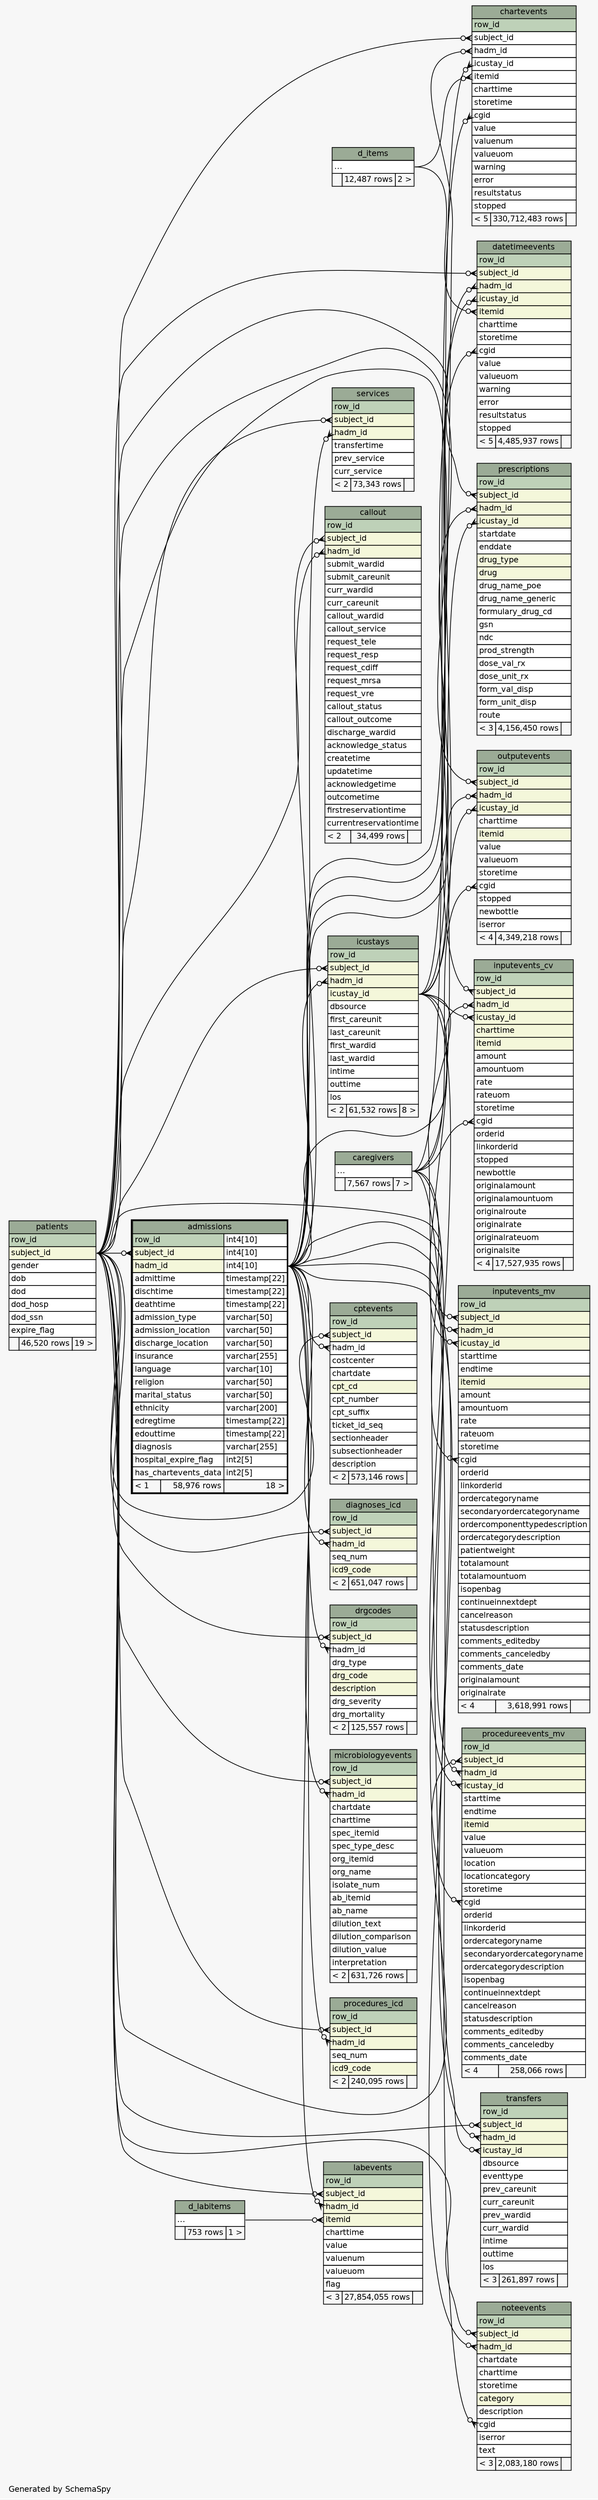 // dot 2.38.0 on Linux 4.4.0-93-generic
// SchemaSpy rev 590
digraph "twoDegreesRelationshipsDiagram" {
  graph [
    rankdir="RL"
    bgcolor="#f7f7f7"
    label="\nGenerated by SchemaSpy"
    labeljust="l"
    nodesep="0.18"
    ranksep="0.46"
    fontname="Helvetica"
    fontsize="11"
  ];
  node [
    fontname="Helvetica"
    fontsize="11"
    shape="plaintext"
  ];
  edge [
    arrowsize="0.8"
  ];
  "admissions":"subject_id":w -> "patients":"subject_id":e [arrowhead=none dir=back arrowtail=crowodot];
  "callout":"hadm_id":w -> "admissions":"hadm_id.type":e [arrowhead=none dir=back arrowtail=crowodot];
  "callout":"subject_id":w -> "patients":"subject_id":e [arrowhead=none dir=back arrowtail=crowodot];
  "chartevents":"cgid":w -> "caregivers":"elipses":e [arrowhead=none dir=back arrowtail=crowodot];
  "chartevents":"hadm_id":w -> "admissions":"hadm_id.type":e [arrowhead=none dir=back arrowtail=crowodot];
  "chartevents":"icustay_id":w -> "icustays":"icustay_id":e [arrowhead=none dir=back arrowtail=crowodot];
  "chartevents":"itemid":w -> "d_items":"elipses":e [arrowhead=none dir=back arrowtail=crowodot];
  "chartevents":"subject_id":w -> "patients":"subject_id":e [arrowhead=none dir=back arrowtail=crowodot];
  "cptevents":"hadm_id":w -> "admissions":"hadm_id.type":e [arrowhead=none dir=back arrowtail=crowodot];
  "cptevents":"subject_id":w -> "patients":"subject_id":e [arrowhead=none dir=back arrowtail=crowodot];
  "datetimeevents":"cgid":w -> "caregivers":"elipses":e [arrowhead=none dir=back arrowtail=crowodot];
  "datetimeevents":"hadm_id":w -> "admissions":"hadm_id.type":e [arrowhead=none dir=back arrowtail=crowodot];
  "datetimeevents":"icustay_id":w -> "icustays":"icustay_id":e [arrowhead=none dir=back arrowtail=crowodot];
  "datetimeevents":"itemid":w -> "d_items":"elipses":e [arrowhead=none dir=back arrowtail=crowodot];
  "datetimeevents":"subject_id":w -> "patients":"subject_id":e [arrowhead=none dir=back arrowtail=crowodot];
  "diagnoses_icd":"hadm_id":w -> "admissions":"hadm_id.type":e [arrowhead=none dir=back arrowtail=crowodot];
  "diagnoses_icd":"subject_id":w -> "patients":"subject_id":e [arrowhead=none dir=back arrowtail=crowodot];
  "drgcodes":"hadm_id":w -> "admissions":"hadm_id.type":e [arrowhead=none dir=back arrowtail=crowodot];
  "drgcodes":"subject_id":w -> "patients":"subject_id":e [arrowhead=none dir=back arrowtail=crowodot];
  "icustays":"hadm_id":w -> "admissions":"hadm_id.type":e [arrowhead=none dir=back arrowtail=crowodot];
  "icustays":"subject_id":w -> "patients":"subject_id":e [arrowhead=none dir=back arrowtail=crowodot];
  "inputevents_cv":"cgid":w -> "caregivers":"elipses":e [arrowhead=none dir=back arrowtail=crowodot];
  "inputevents_cv":"hadm_id":w -> "admissions":"hadm_id.type":e [arrowhead=none dir=back arrowtail=crowodot];
  "inputevents_cv":"icustay_id":w -> "icustays":"icustay_id":e [arrowhead=none dir=back arrowtail=crowodot];
  "inputevents_cv":"subject_id":w -> "patients":"subject_id":e [arrowhead=none dir=back arrowtail=crowodot];
  "inputevents_mv":"cgid":w -> "caregivers":"elipses":e [arrowhead=none dir=back arrowtail=crowodot];
  "inputevents_mv":"hadm_id":w -> "admissions":"hadm_id.type":e [arrowhead=none dir=back arrowtail=crowodot];
  "inputevents_mv":"icustay_id":w -> "icustays":"icustay_id":e [arrowhead=none dir=back arrowtail=crowodot];
  "inputevents_mv":"subject_id":w -> "patients":"subject_id":e [arrowhead=none dir=back arrowtail=crowodot];
  "labevents":"hadm_id":w -> "admissions":"hadm_id.type":e [arrowhead=none dir=back arrowtail=crowodot];
  "labevents":"itemid":w -> "d_labitems":"elipses":e [arrowhead=none dir=back arrowtail=crowodot];
  "labevents":"subject_id":w -> "patients":"subject_id":e [arrowhead=none dir=back arrowtail=crowodot];
  "microbiologyevents":"hadm_id":w -> "admissions":"hadm_id.type":e [arrowhead=none dir=back arrowtail=crowodot];
  "microbiologyevents":"subject_id":w -> "patients":"subject_id":e [arrowhead=none dir=back arrowtail=crowodot];
  "noteevents":"cgid":w -> "caregivers":"elipses":e [arrowhead=none dir=back arrowtail=crowodot];
  "noteevents":"hadm_id":w -> "admissions":"hadm_id.type":e [arrowhead=none dir=back arrowtail=crowodot];
  "noteevents":"subject_id":w -> "patients":"subject_id":e [arrowhead=none dir=back arrowtail=crowodot];
  "outputevents":"cgid":w -> "caregivers":"elipses":e [arrowhead=none dir=back arrowtail=crowodot];
  "outputevents":"hadm_id":w -> "admissions":"hadm_id.type":e [arrowhead=none dir=back arrowtail=crowodot];
  "outputevents":"icustay_id":w -> "icustays":"icustay_id":e [arrowhead=none dir=back arrowtail=crowodot];
  "outputevents":"subject_id":w -> "patients":"subject_id":e [arrowhead=none dir=back arrowtail=crowodot];
  "prescriptions":"hadm_id":w -> "admissions":"hadm_id.type":e [arrowhead=none dir=back arrowtail=crowodot];
  "prescriptions":"icustay_id":w -> "icustays":"icustay_id":e [arrowhead=none dir=back arrowtail=crowodot];
  "prescriptions":"subject_id":w -> "patients":"subject_id":e [arrowhead=none dir=back arrowtail=crowodot];
  "procedureevents_mv":"cgid":w -> "caregivers":"elipses":e [arrowhead=none dir=back arrowtail=crowodot];
  "procedureevents_mv":"hadm_id":w -> "admissions":"hadm_id.type":e [arrowhead=none dir=back arrowtail=crowodot];
  "procedureevents_mv":"icustay_id":w -> "icustays":"icustay_id":e [arrowhead=none dir=back arrowtail=crowodot];
  "procedureevents_mv":"subject_id":w -> "patients":"subject_id":e [arrowhead=none dir=back arrowtail=crowodot];
  "procedures_icd":"hadm_id":w -> "admissions":"hadm_id.type":e [arrowhead=none dir=back arrowtail=crowodot];
  "procedures_icd":"subject_id":w -> "patients":"subject_id":e [arrowhead=none dir=back arrowtail=crowodot];
  "services":"hadm_id":w -> "admissions":"hadm_id.type":e [arrowhead=none dir=back arrowtail=crowodot];
  "services":"subject_id":w -> "patients":"subject_id":e [arrowhead=none dir=back arrowtail=crowodot];
  "transfers":"hadm_id":w -> "admissions":"hadm_id.type":e [arrowhead=none dir=back arrowtail=crowodot];
  "transfers":"icustay_id":w -> "icustays":"icustay_id":e [arrowhead=none dir=back arrowtail=crowodot];
  "transfers":"subject_id":w -> "patients":"subject_id":e [arrowhead=none dir=back arrowtail=crowodot];
  "admissions" [
    label=<
    <TABLE BORDER="2" CELLBORDER="1" CELLSPACING="0" BGCOLOR="#ffffff">
      <TR><TD COLSPAN="3" BGCOLOR="#9bab96" ALIGN="CENTER">admissions</TD></TR>
      <TR><TD PORT="row_id" COLSPAN="2" BGCOLOR="#bed1b8" ALIGN="LEFT">row_id</TD><TD PORT="row_id.type" ALIGN="LEFT">int4[10]</TD></TR>
      <TR><TD PORT="subject_id" COLSPAN="2" BGCOLOR="#f4f7da" ALIGN="LEFT">subject_id</TD><TD PORT="subject_id.type" ALIGN="LEFT">int4[10]</TD></TR>
      <TR><TD PORT="hadm_id" COLSPAN="2" BGCOLOR="#f4f7da" ALIGN="LEFT">hadm_id</TD><TD PORT="hadm_id.type" ALIGN="LEFT">int4[10]</TD></TR>
      <TR><TD PORT="admittime" COLSPAN="2" ALIGN="LEFT">admittime</TD><TD PORT="admittime.type" ALIGN="LEFT">timestamp[22]</TD></TR>
      <TR><TD PORT="dischtime" COLSPAN="2" ALIGN="LEFT">dischtime</TD><TD PORT="dischtime.type" ALIGN="LEFT">timestamp[22]</TD></TR>
      <TR><TD PORT="deathtime" COLSPAN="2" ALIGN="LEFT">deathtime</TD><TD PORT="deathtime.type" ALIGN="LEFT">timestamp[22]</TD></TR>
      <TR><TD PORT="admission_type" COLSPAN="2" ALIGN="LEFT">admission_type</TD><TD PORT="admission_type.type" ALIGN="LEFT">varchar[50]</TD></TR>
      <TR><TD PORT="admission_location" COLSPAN="2" ALIGN="LEFT">admission_location</TD><TD PORT="admission_location.type" ALIGN="LEFT">varchar[50]</TD></TR>
      <TR><TD PORT="discharge_location" COLSPAN="2" ALIGN="LEFT">discharge_location</TD><TD PORT="discharge_location.type" ALIGN="LEFT">varchar[50]</TD></TR>
      <TR><TD PORT="insurance" COLSPAN="2" ALIGN="LEFT">insurance</TD><TD PORT="insurance.type" ALIGN="LEFT">varchar[255]</TD></TR>
      <TR><TD PORT="language" COLSPAN="2" ALIGN="LEFT">language</TD><TD PORT="language.type" ALIGN="LEFT">varchar[10]</TD></TR>
      <TR><TD PORT="religion" COLSPAN="2" ALIGN="LEFT">religion</TD><TD PORT="religion.type" ALIGN="LEFT">varchar[50]</TD></TR>
      <TR><TD PORT="marital_status" COLSPAN="2" ALIGN="LEFT">marital_status</TD><TD PORT="marital_status.type" ALIGN="LEFT">varchar[50]</TD></TR>
      <TR><TD PORT="ethnicity" COLSPAN="2" ALIGN="LEFT">ethnicity</TD><TD PORT="ethnicity.type" ALIGN="LEFT">varchar[200]</TD></TR>
      <TR><TD PORT="edregtime" COLSPAN="2" ALIGN="LEFT">edregtime</TD><TD PORT="edregtime.type" ALIGN="LEFT">timestamp[22]</TD></TR>
      <TR><TD PORT="edouttime" COLSPAN="2" ALIGN="LEFT">edouttime</TD><TD PORT="edouttime.type" ALIGN="LEFT">timestamp[22]</TD></TR>
      <TR><TD PORT="diagnosis" COLSPAN="2" ALIGN="LEFT">diagnosis</TD><TD PORT="diagnosis.type" ALIGN="LEFT">varchar[255]</TD></TR>
      <TR><TD PORT="hospital_expire_flag" COLSPAN="2" ALIGN="LEFT">hospital_expire_flag</TD><TD PORT="hospital_expire_flag.type" ALIGN="LEFT">int2[5]</TD></TR>
      <TR><TD PORT="has_chartevents_data" COLSPAN="2" ALIGN="LEFT">has_chartevents_data</TD><TD PORT="has_chartevents_data.type" ALIGN="LEFT">int2[5]</TD></TR>
      <TR><TD ALIGN="LEFT" BGCOLOR="#f7f7f7">&lt; 1</TD><TD ALIGN="RIGHT" BGCOLOR="#f7f7f7">58,976 rows</TD><TD ALIGN="RIGHT" BGCOLOR="#f7f7f7">18 &gt;</TD></TR>
    </TABLE>>
    URL="admissions.html"
    tooltip="admissions"
  ];
  "callout" [
    label=<
    <TABLE BORDER="0" CELLBORDER="1" CELLSPACING="0" BGCOLOR="#ffffff">
      <TR><TD COLSPAN="3" BGCOLOR="#9bab96" ALIGN="CENTER">callout</TD></TR>
      <TR><TD PORT="row_id" COLSPAN="3" BGCOLOR="#bed1b8" ALIGN="LEFT">row_id</TD></TR>
      <TR><TD PORT="subject_id" COLSPAN="3" BGCOLOR="#f4f7da" ALIGN="LEFT">subject_id</TD></TR>
      <TR><TD PORT="hadm_id" COLSPAN="3" BGCOLOR="#f4f7da" ALIGN="LEFT">hadm_id</TD></TR>
      <TR><TD PORT="submit_wardid" COLSPAN="3" ALIGN="LEFT">submit_wardid</TD></TR>
      <TR><TD PORT="submit_careunit" COLSPAN="3" ALIGN="LEFT">submit_careunit</TD></TR>
      <TR><TD PORT="curr_wardid" COLSPAN="3" ALIGN="LEFT">curr_wardid</TD></TR>
      <TR><TD PORT="curr_careunit" COLSPAN="3" ALIGN="LEFT">curr_careunit</TD></TR>
      <TR><TD PORT="callout_wardid" COLSPAN="3" ALIGN="LEFT">callout_wardid</TD></TR>
      <TR><TD PORT="callout_service" COLSPAN="3" ALIGN="LEFT">callout_service</TD></TR>
      <TR><TD PORT="request_tele" COLSPAN="3" ALIGN="LEFT">request_tele</TD></TR>
      <TR><TD PORT="request_resp" COLSPAN="3" ALIGN="LEFT">request_resp</TD></TR>
      <TR><TD PORT="request_cdiff" COLSPAN="3" ALIGN="LEFT">request_cdiff</TD></TR>
      <TR><TD PORT="request_mrsa" COLSPAN="3" ALIGN="LEFT">request_mrsa</TD></TR>
      <TR><TD PORT="request_vre" COLSPAN="3" ALIGN="LEFT">request_vre</TD></TR>
      <TR><TD PORT="callout_status" COLSPAN="3" ALIGN="LEFT">callout_status</TD></TR>
      <TR><TD PORT="callout_outcome" COLSPAN="3" ALIGN="LEFT">callout_outcome</TD></TR>
      <TR><TD PORT="discharge_wardid" COLSPAN="3" ALIGN="LEFT">discharge_wardid</TD></TR>
      <TR><TD PORT="acknowledge_status" COLSPAN="3" ALIGN="LEFT">acknowledge_status</TD></TR>
      <TR><TD PORT="createtime" COLSPAN="3" ALIGN="LEFT">createtime</TD></TR>
      <TR><TD PORT="updatetime" COLSPAN="3" ALIGN="LEFT">updatetime</TD></TR>
      <TR><TD PORT="acknowledgetime" COLSPAN="3" ALIGN="LEFT">acknowledgetime</TD></TR>
      <TR><TD PORT="outcometime" COLSPAN="3" ALIGN="LEFT">outcometime</TD></TR>
      <TR><TD PORT="firstreservationtime" COLSPAN="3" ALIGN="LEFT">firstreservationtime</TD></TR>
      <TR><TD PORT="currentreservationtime" COLSPAN="3" ALIGN="LEFT">currentreservationtime</TD></TR>
      <TR><TD ALIGN="LEFT" BGCOLOR="#f7f7f7">&lt; 2</TD><TD ALIGN="RIGHT" BGCOLOR="#f7f7f7">34,499 rows</TD><TD ALIGN="RIGHT" BGCOLOR="#f7f7f7">  </TD></TR>
    </TABLE>>
    URL="callout.html"
    tooltip="callout"
  ];
  "caregivers" [
    label=<
    <TABLE BORDER="0" CELLBORDER="1" CELLSPACING="0" BGCOLOR="#ffffff">
      <TR><TD COLSPAN="3" BGCOLOR="#9bab96" ALIGN="CENTER">caregivers</TD></TR>
      <TR><TD PORT="elipses" COLSPAN="3" ALIGN="LEFT">...</TD></TR>
      <TR><TD ALIGN="LEFT" BGCOLOR="#f7f7f7">  </TD><TD ALIGN="RIGHT" BGCOLOR="#f7f7f7">7,567 rows</TD><TD ALIGN="RIGHT" BGCOLOR="#f7f7f7">7 &gt;</TD></TR>
    </TABLE>>
    URL="caregivers.html"
    tooltip="caregivers"
  ];
  "chartevents" [
    label=<
    <TABLE BORDER="0" CELLBORDER="1" CELLSPACING="0" BGCOLOR="#ffffff">
      <TR><TD COLSPAN="3" BGCOLOR="#9bab96" ALIGN="CENTER">chartevents</TD></TR>
      <TR><TD PORT="row_id" COLSPAN="3" BGCOLOR="#bed1b8" ALIGN="LEFT">row_id</TD></TR>
      <TR><TD PORT="subject_id" COLSPAN="3" ALIGN="LEFT">subject_id</TD></TR>
      <TR><TD PORT="hadm_id" COLSPAN="3" ALIGN="LEFT">hadm_id</TD></TR>
      <TR><TD PORT="icustay_id" COLSPAN="3" ALIGN="LEFT">icustay_id</TD></TR>
      <TR><TD PORT="itemid" COLSPAN="3" ALIGN="LEFT">itemid</TD></TR>
      <TR><TD PORT="charttime" COLSPAN="3" ALIGN="LEFT">charttime</TD></TR>
      <TR><TD PORT="storetime" COLSPAN="3" ALIGN="LEFT">storetime</TD></TR>
      <TR><TD PORT="cgid" COLSPAN="3" ALIGN="LEFT">cgid</TD></TR>
      <TR><TD PORT="value" COLSPAN="3" ALIGN="LEFT">value</TD></TR>
      <TR><TD PORT="valuenum" COLSPAN="3" ALIGN="LEFT">valuenum</TD></TR>
      <TR><TD PORT="valueuom" COLSPAN="3" ALIGN="LEFT">valueuom</TD></TR>
      <TR><TD PORT="warning" COLSPAN="3" ALIGN="LEFT">warning</TD></TR>
      <TR><TD PORT="error" COLSPAN="3" ALIGN="LEFT">error</TD></TR>
      <TR><TD PORT="resultstatus" COLSPAN="3" ALIGN="LEFT">resultstatus</TD></TR>
      <TR><TD PORT="stopped" COLSPAN="3" ALIGN="LEFT">stopped</TD></TR>
      <TR><TD ALIGN="LEFT" BGCOLOR="#f7f7f7">&lt; 5</TD><TD ALIGN="RIGHT" BGCOLOR="#f7f7f7">330,712,483 rows</TD><TD ALIGN="RIGHT" BGCOLOR="#f7f7f7">  </TD></TR>
    </TABLE>>
    URL="chartevents.html"
    tooltip="chartevents"
  ];
  "cptevents" [
    label=<
    <TABLE BORDER="0" CELLBORDER="1" CELLSPACING="0" BGCOLOR="#ffffff">
      <TR><TD COLSPAN="3" BGCOLOR="#9bab96" ALIGN="CENTER">cptevents</TD></TR>
      <TR><TD PORT="row_id" COLSPAN="3" BGCOLOR="#bed1b8" ALIGN="LEFT">row_id</TD></TR>
      <TR><TD PORT="subject_id" COLSPAN="3" BGCOLOR="#f4f7da" ALIGN="LEFT">subject_id</TD></TR>
      <TR><TD PORT="hadm_id" COLSPAN="3" ALIGN="LEFT">hadm_id</TD></TR>
      <TR><TD PORT="costcenter" COLSPAN="3" ALIGN="LEFT">costcenter</TD></TR>
      <TR><TD PORT="chartdate" COLSPAN="3" ALIGN="LEFT">chartdate</TD></TR>
      <TR><TD PORT="cpt_cd" COLSPAN="3" BGCOLOR="#f4f7da" ALIGN="LEFT">cpt_cd</TD></TR>
      <TR><TD PORT="cpt_number" COLSPAN="3" ALIGN="LEFT">cpt_number</TD></TR>
      <TR><TD PORT="cpt_suffix" COLSPAN="3" ALIGN="LEFT">cpt_suffix</TD></TR>
      <TR><TD PORT="ticket_id_seq" COLSPAN="3" ALIGN="LEFT">ticket_id_seq</TD></TR>
      <TR><TD PORT="sectionheader" COLSPAN="3" ALIGN="LEFT">sectionheader</TD></TR>
      <TR><TD PORT="subsectionheader" COLSPAN="3" ALIGN="LEFT">subsectionheader</TD></TR>
      <TR><TD PORT="description" COLSPAN="3" ALIGN="LEFT">description</TD></TR>
      <TR><TD ALIGN="LEFT" BGCOLOR="#f7f7f7">&lt; 2</TD><TD ALIGN="RIGHT" BGCOLOR="#f7f7f7">573,146 rows</TD><TD ALIGN="RIGHT" BGCOLOR="#f7f7f7">  </TD></TR>
    </TABLE>>
    URL="cptevents.html"
    tooltip="cptevents"
  ];
  "d_items" [
    label=<
    <TABLE BORDER="0" CELLBORDER="1" CELLSPACING="0" BGCOLOR="#ffffff">
      <TR><TD COLSPAN="3" BGCOLOR="#9bab96" ALIGN="CENTER">d_items</TD></TR>
      <TR><TD PORT="elipses" COLSPAN="3" ALIGN="LEFT">...</TD></TR>
      <TR><TD ALIGN="LEFT" BGCOLOR="#f7f7f7">  </TD><TD ALIGN="RIGHT" BGCOLOR="#f7f7f7">12,487 rows</TD><TD ALIGN="RIGHT" BGCOLOR="#f7f7f7">2 &gt;</TD></TR>
    </TABLE>>
    URL="d_items.html"
    tooltip="d_items"
  ];
  "d_labitems" [
    label=<
    <TABLE BORDER="0" CELLBORDER="1" CELLSPACING="0" BGCOLOR="#ffffff">
      <TR><TD COLSPAN="3" BGCOLOR="#9bab96" ALIGN="CENTER">d_labitems</TD></TR>
      <TR><TD PORT="elipses" COLSPAN="3" ALIGN="LEFT">...</TD></TR>
      <TR><TD ALIGN="LEFT" BGCOLOR="#f7f7f7">  </TD><TD ALIGN="RIGHT" BGCOLOR="#f7f7f7">753 rows</TD><TD ALIGN="RIGHT" BGCOLOR="#f7f7f7">1 &gt;</TD></TR>
    </TABLE>>
    URL="d_labitems.html"
    tooltip="d_labitems"
  ];
  "datetimeevents" [
    label=<
    <TABLE BORDER="0" CELLBORDER="1" CELLSPACING="0" BGCOLOR="#ffffff">
      <TR><TD COLSPAN="3" BGCOLOR="#9bab96" ALIGN="CENTER">datetimeevents</TD></TR>
      <TR><TD PORT="row_id" COLSPAN="3" BGCOLOR="#bed1b8" ALIGN="LEFT">row_id</TD></TR>
      <TR><TD PORT="subject_id" COLSPAN="3" BGCOLOR="#f4f7da" ALIGN="LEFT">subject_id</TD></TR>
      <TR><TD PORT="hadm_id" COLSPAN="3" BGCOLOR="#f4f7da" ALIGN="LEFT">hadm_id</TD></TR>
      <TR><TD PORT="icustay_id" COLSPAN="3" BGCOLOR="#f4f7da" ALIGN="LEFT">icustay_id</TD></TR>
      <TR><TD PORT="itemid" COLSPAN="3" BGCOLOR="#f4f7da" ALIGN="LEFT">itemid</TD></TR>
      <TR><TD PORT="charttime" COLSPAN="3" ALIGN="LEFT">charttime</TD></TR>
      <TR><TD PORT="storetime" COLSPAN="3" ALIGN="LEFT">storetime</TD></TR>
      <TR><TD PORT="cgid" COLSPAN="3" ALIGN="LEFT">cgid</TD></TR>
      <TR><TD PORT="value" COLSPAN="3" ALIGN="LEFT">value</TD></TR>
      <TR><TD PORT="valueuom" COLSPAN="3" ALIGN="LEFT">valueuom</TD></TR>
      <TR><TD PORT="warning" COLSPAN="3" ALIGN="LEFT">warning</TD></TR>
      <TR><TD PORT="error" COLSPAN="3" ALIGN="LEFT">error</TD></TR>
      <TR><TD PORT="resultstatus" COLSPAN="3" ALIGN="LEFT">resultstatus</TD></TR>
      <TR><TD PORT="stopped" COLSPAN="3" ALIGN="LEFT">stopped</TD></TR>
      <TR><TD ALIGN="LEFT" BGCOLOR="#f7f7f7">&lt; 5</TD><TD ALIGN="RIGHT" BGCOLOR="#f7f7f7">4,485,937 rows</TD><TD ALIGN="RIGHT" BGCOLOR="#f7f7f7">  </TD></TR>
    </TABLE>>
    URL="datetimeevents.html"
    tooltip="datetimeevents"
  ];
  "diagnoses_icd" [
    label=<
    <TABLE BORDER="0" CELLBORDER="1" CELLSPACING="0" BGCOLOR="#ffffff">
      <TR><TD COLSPAN="3" BGCOLOR="#9bab96" ALIGN="CENTER">diagnoses_icd</TD></TR>
      <TR><TD PORT="row_id" COLSPAN="3" BGCOLOR="#bed1b8" ALIGN="LEFT">row_id</TD></TR>
      <TR><TD PORT="subject_id" COLSPAN="3" BGCOLOR="#f4f7da" ALIGN="LEFT">subject_id</TD></TR>
      <TR><TD PORT="hadm_id" COLSPAN="3" BGCOLOR="#f4f7da" ALIGN="LEFT">hadm_id</TD></TR>
      <TR><TD PORT="seq_num" COLSPAN="3" ALIGN="LEFT">seq_num</TD></TR>
      <TR><TD PORT="icd9_code" COLSPAN="3" BGCOLOR="#f4f7da" ALIGN="LEFT">icd9_code</TD></TR>
      <TR><TD ALIGN="LEFT" BGCOLOR="#f7f7f7">&lt; 2</TD><TD ALIGN="RIGHT" BGCOLOR="#f7f7f7">651,047 rows</TD><TD ALIGN="RIGHT" BGCOLOR="#f7f7f7">  </TD></TR>
    </TABLE>>
    URL="diagnoses_icd.html"
    tooltip="diagnoses_icd"
  ];
  "drgcodes" [
    label=<
    <TABLE BORDER="0" CELLBORDER="1" CELLSPACING="0" BGCOLOR="#ffffff">
      <TR><TD COLSPAN="3" BGCOLOR="#9bab96" ALIGN="CENTER">drgcodes</TD></TR>
      <TR><TD PORT="row_id" COLSPAN="3" BGCOLOR="#bed1b8" ALIGN="LEFT">row_id</TD></TR>
      <TR><TD PORT="subject_id" COLSPAN="3" BGCOLOR="#f4f7da" ALIGN="LEFT">subject_id</TD></TR>
      <TR><TD PORT="hadm_id" COLSPAN="3" ALIGN="LEFT">hadm_id</TD></TR>
      <TR><TD PORT="drg_type" COLSPAN="3" ALIGN="LEFT">drg_type</TD></TR>
      <TR><TD PORT="drg_code" COLSPAN="3" BGCOLOR="#f4f7da" ALIGN="LEFT">drg_code</TD></TR>
      <TR><TD PORT="description" COLSPAN="3" BGCOLOR="#f4f7da" ALIGN="LEFT">description</TD></TR>
      <TR><TD PORT="drg_severity" COLSPAN="3" ALIGN="LEFT">drg_severity</TD></TR>
      <TR><TD PORT="drg_mortality" COLSPAN="3" ALIGN="LEFT">drg_mortality</TD></TR>
      <TR><TD ALIGN="LEFT" BGCOLOR="#f7f7f7">&lt; 2</TD><TD ALIGN="RIGHT" BGCOLOR="#f7f7f7">125,557 rows</TD><TD ALIGN="RIGHT" BGCOLOR="#f7f7f7">  </TD></TR>
    </TABLE>>
    URL="drgcodes.html"
    tooltip="drgcodes"
  ];
  "icustays" [
    label=<
    <TABLE BORDER="0" CELLBORDER="1" CELLSPACING="0" BGCOLOR="#ffffff">
      <TR><TD COLSPAN="3" BGCOLOR="#9bab96" ALIGN="CENTER">icustays</TD></TR>
      <TR><TD PORT="row_id" COLSPAN="3" BGCOLOR="#bed1b8" ALIGN="LEFT">row_id</TD></TR>
      <TR><TD PORT="subject_id" COLSPAN="3" BGCOLOR="#f4f7da" ALIGN="LEFT">subject_id</TD></TR>
      <TR><TD PORT="hadm_id" COLSPAN="3" BGCOLOR="#f4f7da" ALIGN="LEFT">hadm_id</TD></TR>
      <TR><TD PORT="icustay_id" COLSPAN="3" BGCOLOR="#f4f7da" ALIGN="LEFT">icustay_id</TD></TR>
      <TR><TD PORT="dbsource" COLSPAN="3" ALIGN="LEFT">dbsource</TD></TR>
      <TR><TD PORT="first_careunit" COLSPAN="3" ALIGN="LEFT">first_careunit</TD></TR>
      <TR><TD PORT="last_careunit" COLSPAN="3" ALIGN="LEFT">last_careunit</TD></TR>
      <TR><TD PORT="first_wardid" COLSPAN="3" ALIGN="LEFT">first_wardid</TD></TR>
      <TR><TD PORT="last_wardid" COLSPAN="3" ALIGN="LEFT">last_wardid</TD></TR>
      <TR><TD PORT="intime" COLSPAN="3" ALIGN="LEFT">intime</TD></TR>
      <TR><TD PORT="outtime" COLSPAN="3" ALIGN="LEFT">outtime</TD></TR>
      <TR><TD PORT="los" COLSPAN="3" ALIGN="LEFT">los</TD></TR>
      <TR><TD ALIGN="LEFT" BGCOLOR="#f7f7f7">&lt; 2</TD><TD ALIGN="RIGHT" BGCOLOR="#f7f7f7">61,532 rows</TD><TD ALIGN="RIGHT" BGCOLOR="#f7f7f7">8 &gt;</TD></TR>
    </TABLE>>
    URL="icustays.html"
    tooltip="icustays"
  ];
  "inputevents_cv" [
    label=<
    <TABLE BORDER="0" CELLBORDER="1" CELLSPACING="0" BGCOLOR="#ffffff">
      <TR><TD COLSPAN="3" BGCOLOR="#9bab96" ALIGN="CENTER">inputevents_cv</TD></TR>
      <TR><TD PORT="row_id" COLSPAN="3" BGCOLOR="#bed1b8" ALIGN="LEFT">row_id</TD></TR>
      <TR><TD PORT="subject_id" COLSPAN="3" BGCOLOR="#f4f7da" ALIGN="LEFT">subject_id</TD></TR>
      <TR><TD PORT="hadm_id" COLSPAN="3" BGCOLOR="#f4f7da" ALIGN="LEFT">hadm_id</TD></TR>
      <TR><TD PORT="icustay_id" COLSPAN="3" BGCOLOR="#f4f7da" ALIGN="LEFT">icustay_id</TD></TR>
      <TR><TD PORT="charttime" COLSPAN="3" BGCOLOR="#f4f7da" ALIGN="LEFT">charttime</TD></TR>
      <TR><TD PORT="itemid" COLSPAN="3" BGCOLOR="#f4f7da" ALIGN="LEFT">itemid</TD></TR>
      <TR><TD PORT="amount" COLSPAN="3" ALIGN="LEFT">amount</TD></TR>
      <TR><TD PORT="amountuom" COLSPAN="3" ALIGN="LEFT">amountuom</TD></TR>
      <TR><TD PORT="rate" COLSPAN="3" ALIGN="LEFT">rate</TD></TR>
      <TR><TD PORT="rateuom" COLSPAN="3" ALIGN="LEFT">rateuom</TD></TR>
      <TR><TD PORT="storetime" COLSPAN="3" ALIGN="LEFT">storetime</TD></TR>
      <TR><TD PORT="cgid" COLSPAN="3" ALIGN="LEFT">cgid</TD></TR>
      <TR><TD PORT="orderid" COLSPAN="3" ALIGN="LEFT">orderid</TD></TR>
      <TR><TD PORT="linkorderid" COLSPAN="3" ALIGN="LEFT">linkorderid</TD></TR>
      <TR><TD PORT="stopped" COLSPAN="3" ALIGN="LEFT">stopped</TD></TR>
      <TR><TD PORT="newbottle" COLSPAN="3" ALIGN="LEFT">newbottle</TD></TR>
      <TR><TD PORT="originalamount" COLSPAN="3" ALIGN="LEFT">originalamount</TD></TR>
      <TR><TD PORT="originalamountuom" COLSPAN="3" ALIGN="LEFT">originalamountuom</TD></TR>
      <TR><TD PORT="originalroute" COLSPAN="3" ALIGN="LEFT">originalroute</TD></TR>
      <TR><TD PORT="originalrate" COLSPAN="3" ALIGN="LEFT">originalrate</TD></TR>
      <TR><TD PORT="originalrateuom" COLSPAN="3" ALIGN="LEFT">originalrateuom</TD></TR>
      <TR><TD PORT="originalsite" COLSPAN="3" ALIGN="LEFT">originalsite</TD></TR>
      <TR><TD ALIGN="LEFT" BGCOLOR="#f7f7f7">&lt; 4</TD><TD ALIGN="RIGHT" BGCOLOR="#f7f7f7">17,527,935 rows</TD><TD ALIGN="RIGHT" BGCOLOR="#f7f7f7">  </TD></TR>
    </TABLE>>
    URL="inputevents_cv.html"
    tooltip="inputevents_cv"
  ];
  "inputevents_mv" [
    label=<
    <TABLE BORDER="0" CELLBORDER="1" CELLSPACING="0" BGCOLOR="#ffffff">
      <TR><TD COLSPAN="3" BGCOLOR="#9bab96" ALIGN="CENTER">inputevents_mv</TD></TR>
      <TR><TD PORT="row_id" COLSPAN="3" BGCOLOR="#bed1b8" ALIGN="LEFT">row_id</TD></TR>
      <TR><TD PORT="subject_id" COLSPAN="3" BGCOLOR="#f4f7da" ALIGN="LEFT">subject_id</TD></TR>
      <TR><TD PORT="hadm_id" COLSPAN="3" BGCOLOR="#f4f7da" ALIGN="LEFT">hadm_id</TD></TR>
      <TR><TD PORT="icustay_id" COLSPAN="3" BGCOLOR="#f4f7da" ALIGN="LEFT">icustay_id</TD></TR>
      <TR><TD PORT="starttime" COLSPAN="3" ALIGN="LEFT">starttime</TD></TR>
      <TR><TD PORT="endtime" COLSPAN="3" ALIGN="LEFT">endtime</TD></TR>
      <TR><TD PORT="itemid" COLSPAN="3" BGCOLOR="#f4f7da" ALIGN="LEFT">itemid</TD></TR>
      <TR><TD PORT="amount" COLSPAN="3" ALIGN="LEFT">amount</TD></TR>
      <TR><TD PORT="amountuom" COLSPAN="3" ALIGN="LEFT">amountuom</TD></TR>
      <TR><TD PORT="rate" COLSPAN="3" ALIGN="LEFT">rate</TD></TR>
      <TR><TD PORT="rateuom" COLSPAN="3" ALIGN="LEFT">rateuom</TD></TR>
      <TR><TD PORT="storetime" COLSPAN="3" ALIGN="LEFT">storetime</TD></TR>
      <TR><TD PORT="cgid" COLSPAN="3" ALIGN="LEFT">cgid</TD></TR>
      <TR><TD PORT="orderid" COLSPAN="3" ALIGN="LEFT">orderid</TD></TR>
      <TR><TD PORT="linkorderid" COLSPAN="3" ALIGN="LEFT">linkorderid</TD></TR>
      <TR><TD PORT="ordercategoryname" COLSPAN="3" ALIGN="LEFT">ordercategoryname</TD></TR>
      <TR><TD PORT="secondaryordercategoryname" COLSPAN="3" ALIGN="LEFT">secondaryordercategoryname</TD></TR>
      <TR><TD PORT="ordercomponenttypedescription" COLSPAN="3" ALIGN="LEFT">ordercomponenttypedescription</TD></TR>
      <TR><TD PORT="ordercategorydescription" COLSPAN="3" ALIGN="LEFT">ordercategorydescription</TD></TR>
      <TR><TD PORT="patientweight" COLSPAN="3" ALIGN="LEFT">patientweight</TD></TR>
      <TR><TD PORT="totalamount" COLSPAN="3" ALIGN="LEFT">totalamount</TD></TR>
      <TR><TD PORT="totalamountuom" COLSPAN="3" ALIGN="LEFT">totalamountuom</TD></TR>
      <TR><TD PORT="isopenbag" COLSPAN="3" ALIGN="LEFT">isopenbag</TD></TR>
      <TR><TD PORT="continueinnextdept" COLSPAN="3" ALIGN="LEFT">continueinnextdept</TD></TR>
      <TR><TD PORT="cancelreason" COLSPAN="3" ALIGN="LEFT">cancelreason</TD></TR>
      <TR><TD PORT="statusdescription" COLSPAN="3" ALIGN="LEFT">statusdescription</TD></TR>
      <TR><TD PORT="comments_editedby" COLSPAN="3" ALIGN="LEFT">comments_editedby</TD></TR>
      <TR><TD PORT="comments_canceledby" COLSPAN="3" ALIGN="LEFT">comments_canceledby</TD></TR>
      <TR><TD PORT="comments_date" COLSPAN="3" ALIGN="LEFT">comments_date</TD></TR>
      <TR><TD PORT="originalamount" COLSPAN="3" ALIGN="LEFT">originalamount</TD></TR>
      <TR><TD PORT="originalrate" COLSPAN="3" ALIGN="LEFT">originalrate</TD></TR>
      <TR><TD ALIGN="LEFT" BGCOLOR="#f7f7f7">&lt; 4</TD><TD ALIGN="RIGHT" BGCOLOR="#f7f7f7">3,618,991 rows</TD><TD ALIGN="RIGHT" BGCOLOR="#f7f7f7">  </TD></TR>
    </TABLE>>
    URL="inputevents_mv.html"
    tooltip="inputevents_mv"
  ];
  "labevents" [
    label=<
    <TABLE BORDER="0" CELLBORDER="1" CELLSPACING="0" BGCOLOR="#ffffff">
      <TR><TD COLSPAN="3" BGCOLOR="#9bab96" ALIGN="CENTER">labevents</TD></TR>
      <TR><TD PORT="row_id" COLSPAN="3" BGCOLOR="#bed1b8" ALIGN="LEFT">row_id</TD></TR>
      <TR><TD PORT="subject_id" COLSPAN="3" BGCOLOR="#f4f7da" ALIGN="LEFT">subject_id</TD></TR>
      <TR><TD PORT="hadm_id" COLSPAN="3" BGCOLOR="#f4f7da" ALIGN="LEFT">hadm_id</TD></TR>
      <TR><TD PORT="itemid" COLSPAN="3" BGCOLOR="#f4f7da" ALIGN="LEFT">itemid</TD></TR>
      <TR><TD PORT="charttime" COLSPAN="3" ALIGN="LEFT">charttime</TD></TR>
      <TR><TD PORT="value" COLSPAN="3" ALIGN="LEFT">value</TD></TR>
      <TR><TD PORT="valuenum" COLSPAN="3" ALIGN="LEFT">valuenum</TD></TR>
      <TR><TD PORT="valueuom" COLSPAN="3" ALIGN="LEFT">valueuom</TD></TR>
      <TR><TD PORT="flag" COLSPAN="3" ALIGN="LEFT">flag</TD></TR>
      <TR><TD ALIGN="LEFT" BGCOLOR="#f7f7f7">&lt; 3</TD><TD ALIGN="RIGHT" BGCOLOR="#f7f7f7">27,854,055 rows</TD><TD ALIGN="RIGHT" BGCOLOR="#f7f7f7">  </TD></TR>
    </TABLE>>
    URL="labevents.html"
    tooltip="labevents"
  ];
  "microbiologyevents" [
    label=<
    <TABLE BORDER="0" CELLBORDER="1" CELLSPACING="0" BGCOLOR="#ffffff">
      <TR><TD COLSPAN="3" BGCOLOR="#9bab96" ALIGN="CENTER">microbiologyevents</TD></TR>
      <TR><TD PORT="row_id" COLSPAN="3" BGCOLOR="#bed1b8" ALIGN="LEFT">row_id</TD></TR>
      <TR><TD PORT="subject_id" COLSPAN="3" BGCOLOR="#f4f7da" ALIGN="LEFT">subject_id</TD></TR>
      <TR><TD PORT="hadm_id" COLSPAN="3" BGCOLOR="#f4f7da" ALIGN="LEFT">hadm_id</TD></TR>
      <TR><TD PORT="chartdate" COLSPAN="3" ALIGN="LEFT">chartdate</TD></TR>
      <TR><TD PORT="charttime" COLSPAN="3" ALIGN="LEFT">charttime</TD></TR>
      <TR><TD PORT="spec_itemid" COLSPAN="3" ALIGN="LEFT">spec_itemid</TD></TR>
      <TR><TD PORT="spec_type_desc" COLSPAN="3" ALIGN="LEFT">spec_type_desc</TD></TR>
      <TR><TD PORT="org_itemid" COLSPAN="3" ALIGN="LEFT">org_itemid</TD></TR>
      <TR><TD PORT="org_name" COLSPAN="3" ALIGN="LEFT">org_name</TD></TR>
      <TR><TD PORT="isolate_num" COLSPAN="3" ALIGN="LEFT">isolate_num</TD></TR>
      <TR><TD PORT="ab_itemid" COLSPAN="3" ALIGN="LEFT">ab_itemid</TD></TR>
      <TR><TD PORT="ab_name" COLSPAN="3" ALIGN="LEFT">ab_name</TD></TR>
      <TR><TD PORT="dilution_text" COLSPAN="3" ALIGN="LEFT">dilution_text</TD></TR>
      <TR><TD PORT="dilution_comparison" COLSPAN="3" ALIGN="LEFT">dilution_comparison</TD></TR>
      <TR><TD PORT="dilution_value" COLSPAN="3" ALIGN="LEFT">dilution_value</TD></TR>
      <TR><TD PORT="interpretation" COLSPAN="3" ALIGN="LEFT">interpretation</TD></TR>
      <TR><TD ALIGN="LEFT" BGCOLOR="#f7f7f7">&lt; 2</TD><TD ALIGN="RIGHT" BGCOLOR="#f7f7f7">631,726 rows</TD><TD ALIGN="RIGHT" BGCOLOR="#f7f7f7">  </TD></TR>
    </TABLE>>
    URL="microbiologyevents.html"
    tooltip="microbiologyevents"
  ];
  "noteevents" [
    label=<
    <TABLE BORDER="0" CELLBORDER="1" CELLSPACING="0" BGCOLOR="#ffffff">
      <TR><TD COLSPAN="3" BGCOLOR="#9bab96" ALIGN="CENTER">noteevents</TD></TR>
      <TR><TD PORT="row_id" COLSPAN="3" BGCOLOR="#bed1b8" ALIGN="LEFT">row_id</TD></TR>
      <TR><TD PORT="subject_id" COLSPAN="3" BGCOLOR="#f4f7da" ALIGN="LEFT">subject_id</TD></TR>
      <TR><TD PORT="hadm_id" COLSPAN="3" BGCOLOR="#f4f7da" ALIGN="LEFT">hadm_id</TD></TR>
      <TR><TD PORT="chartdate" COLSPAN="3" ALIGN="LEFT">chartdate</TD></TR>
      <TR><TD PORT="charttime" COLSPAN="3" ALIGN="LEFT">charttime</TD></TR>
      <TR><TD PORT="storetime" COLSPAN="3" ALIGN="LEFT">storetime</TD></TR>
      <TR><TD PORT="category" COLSPAN="3" BGCOLOR="#f4f7da" ALIGN="LEFT">category</TD></TR>
      <TR><TD PORT="description" COLSPAN="3" ALIGN="LEFT">description</TD></TR>
      <TR><TD PORT="cgid" COLSPAN="3" ALIGN="LEFT">cgid</TD></TR>
      <TR><TD PORT="iserror" COLSPAN="3" ALIGN="LEFT">iserror</TD></TR>
      <TR><TD PORT="text" COLSPAN="3" ALIGN="LEFT">text</TD></TR>
      <TR><TD ALIGN="LEFT" BGCOLOR="#f7f7f7">&lt; 3</TD><TD ALIGN="RIGHT" BGCOLOR="#f7f7f7">2,083,180 rows</TD><TD ALIGN="RIGHT" BGCOLOR="#f7f7f7">  </TD></TR>
    </TABLE>>
    URL="noteevents.html"
    tooltip="noteevents"
  ];
  "outputevents" [
    label=<
    <TABLE BORDER="0" CELLBORDER="1" CELLSPACING="0" BGCOLOR="#ffffff">
      <TR><TD COLSPAN="3" BGCOLOR="#9bab96" ALIGN="CENTER">outputevents</TD></TR>
      <TR><TD PORT="row_id" COLSPAN="3" BGCOLOR="#bed1b8" ALIGN="LEFT">row_id</TD></TR>
      <TR><TD PORT="subject_id" COLSPAN="3" BGCOLOR="#f4f7da" ALIGN="LEFT">subject_id</TD></TR>
      <TR><TD PORT="hadm_id" COLSPAN="3" BGCOLOR="#f4f7da" ALIGN="LEFT">hadm_id</TD></TR>
      <TR><TD PORT="icustay_id" COLSPAN="3" BGCOLOR="#f4f7da" ALIGN="LEFT">icustay_id</TD></TR>
      <TR><TD PORT="charttime" COLSPAN="3" ALIGN="LEFT">charttime</TD></TR>
      <TR><TD PORT="itemid" COLSPAN="3" BGCOLOR="#f4f7da" ALIGN="LEFT">itemid</TD></TR>
      <TR><TD PORT="value" COLSPAN="3" ALIGN="LEFT">value</TD></TR>
      <TR><TD PORT="valueuom" COLSPAN="3" ALIGN="LEFT">valueuom</TD></TR>
      <TR><TD PORT="storetime" COLSPAN="3" ALIGN="LEFT">storetime</TD></TR>
      <TR><TD PORT="cgid" COLSPAN="3" ALIGN="LEFT">cgid</TD></TR>
      <TR><TD PORT="stopped" COLSPAN="3" ALIGN="LEFT">stopped</TD></TR>
      <TR><TD PORT="newbottle" COLSPAN="3" ALIGN="LEFT">newbottle</TD></TR>
      <TR><TD PORT="iserror" COLSPAN="3" ALIGN="LEFT">iserror</TD></TR>
      <TR><TD ALIGN="LEFT" BGCOLOR="#f7f7f7">&lt; 4</TD><TD ALIGN="RIGHT" BGCOLOR="#f7f7f7">4,349,218 rows</TD><TD ALIGN="RIGHT" BGCOLOR="#f7f7f7">  </TD></TR>
    </TABLE>>
    URL="outputevents.html"
    tooltip="outputevents"
  ];
  "patients" [
    label=<
    <TABLE BORDER="0" CELLBORDER="1" CELLSPACING="0" BGCOLOR="#ffffff">
      <TR><TD COLSPAN="3" BGCOLOR="#9bab96" ALIGN="CENTER">patients</TD></TR>
      <TR><TD PORT="row_id" COLSPAN="3" BGCOLOR="#bed1b8" ALIGN="LEFT">row_id</TD></TR>
      <TR><TD PORT="subject_id" COLSPAN="3" BGCOLOR="#f4f7da" ALIGN="LEFT">subject_id</TD></TR>
      <TR><TD PORT="gender" COLSPAN="3" ALIGN="LEFT">gender</TD></TR>
      <TR><TD PORT="dob" COLSPAN="3" ALIGN="LEFT">dob</TD></TR>
      <TR><TD PORT="dod" COLSPAN="3" ALIGN="LEFT">dod</TD></TR>
      <TR><TD PORT="dod_hosp" COLSPAN="3" ALIGN="LEFT">dod_hosp</TD></TR>
      <TR><TD PORT="dod_ssn" COLSPAN="3" ALIGN="LEFT">dod_ssn</TD></TR>
      <TR><TD PORT="expire_flag" COLSPAN="3" ALIGN="LEFT">expire_flag</TD></TR>
      <TR><TD ALIGN="LEFT" BGCOLOR="#f7f7f7">  </TD><TD ALIGN="RIGHT" BGCOLOR="#f7f7f7">46,520 rows</TD><TD ALIGN="RIGHT" BGCOLOR="#f7f7f7">19 &gt;</TD></TR>
    </TABLE>>
    URL="patients.html"
    tooltip="patients"
  ];
  "prescriptions" [
    label=<
    <TABLE BORDER="0" CELLBORDER="1" CELLSPACING="0" BGCOLOR="#ffffff">
      <TR><TD COLSPAN="3" BGCOLOR="#9bab96" ALIGN="CENTER">prescriptions</TD></TR>
      <TR><TD PORT="row_id" COLSPAN="3" BGCOLOR="#bed1b8" ALIGN="LEFT">row_id</TD></TR>
      <TR><TD PORT="subject_id" COLSPAN="3" BGCOLOR="#f4f7da" ALIGN="LEFT">subject_id</TD></TR>
      <TR><TD PORT="hadm_id" COLSPAN="3" BGCOLOR="#f4f7da" ALIGN="LEFT">hadm_id</TD></TR>
      <TR><TD PORT="icustay_id" COLSPAN="3" BGCOLOR="#f4f7da" ALIGN="LEFT">icustay_id</TD></TR>
      <TR><TD PORT="startdate" COLSPAN="3" ALIGN="LEFT">startdate</TD></TR>
      <TR><TD PORT="enddate" COLSPAN="3" ALIGN="LEFT">enddate</TD></TR>
      <TR><TD PORT="drug_type" COLSPAN="3" BGCOLOR="#f4f7da" ALIGN="LEFT">drug_type</TD></TR>
      <TR><TD PORT="drug" COLSPAN="3" BGCOLOR="#f4f7da" ALIGN="LEFT">drug</TD></TR>
      <TR><TD PORT="drug_name_poe" COLSPAN="3" ALIGN="LEFT">drug_name_poe</TD></TR>
      <TR><TD PORT="drug_name_generic" COLSPAN="3" ALIGN="LEFT">drug_name_generic</TD></TR>
      <TR><TD PORT="formulary_drug_cd" COLSPAN="3" ALIGN="LEFT">formulary_drug_cd</TD></TR>
      <TR><TD PORT="gsn" COLSPAN="3" ALIGN="LEFT">gsn</TD></TR>
      <TR><TD PORT="ndc" COLSPAN="3" ALIGN="LEFT">ndc</TD></TR>
      <TR><TD PORT="prod_strength" COLSPAN="3" ALIGN="LEFT">prod_strength</TD></TR>
      <TR><TD PORT="dose_val_rx" COLSPAN="3" ALIGN="LEFT">dose_val_rx</TD></TR>
      <TR><TD PORT="dose_unit_rx" COLSPAN="3" ALIGN="LEFT">dose_unit_rx</TD></TR>
      <TR><TD PORT="form_val_disp" COLSPAN="3" ALIGN="LEFT">form_val_disp</TD></TR>
      <TR><TD PORT="form_unit_disp" COLSPAN="3" ALIGN="LEFT">form_unit_disp</TD></TR>
      <TR><TD PORT="route" COLSPAN="3" ALIGN="LEFT">route</TD></TR>
      <TR><TD ALIGN="LEFT" BGCOLOR="#f7f7f7">&lt; 3</TD><TD ALIGN="RIGHT" BGCOLOR="#f7f7f7">4,156,450 rows</TD><TD ALIGN="RIGHT" BGCOLOR="#f7f7f7">  </TD></TR>
    </TABLE>>
    URL="prescriptions.html"
    tooltip="prescriptions"
  ];
  "procedureevents_mv" [
    label=<
    <TABLE BORDER="0" CELLBORDER="1" CELLSPACING="0" BGCOLOR="#ffffff">
      <TR><TD COLSPAN="3" BGCOLOR="#9bab96" ALIGN="CENTER">procedureevents_mv</TD></TR>
      <TR><TD PORT="row_id" COLSPAN="3" BGCOLOR="#bed1b8" ALIGN="LEFT">row_id</TD></TR>
      <TR><TD PORT="subject_id" COLSPAN="3" BGCOLOR="#f4f7da" ALIGN="LEFT">subject_id</TD></TR>
      <TR><TD PORT="hadm_id" COLSPAN="3" BGCOLOR="#f4f7da" ALIGN="LEFT">hadm_id</TD></TR>
      <TR><TD PORT="icustay_id" COLSPAN="3" BGCOLOR="#f4f7da" ALIGN="LEFT">icustay_id</TD></TR>
      <TR><TD PORT="starttime" COLSPAN="3" ALIGN="LEFT">starttime</TD></TR>
      <TR><TD PORT="endtime" COLSPAN="3" ALIGN="LEFT">endtime</TD></TR>
      <TR><TD PORT="itemid" COLSPAN="3" BGCOLOR="#f4f7da" ALIGN="LEFT">itemid</TD></TR>
      <TR><TD PORT="value" COLSPAN="3" ALIGN="LEFT">value</TD></TR>
      <TR><TD PORT="valueuom" COLSPAN="3" ALIGN="LEFT">valueuom</TD></TR>
      <TR><TD PORT="location" COLSPAN="3" ALIGN="LEFT">location</TD></TR>
      <TR><TD PORT="locationcategory" COLSPAN="3" ALIGN="LEFT">locationcategory</TD></TR>
      <TR><TD PORT="storetime" COLSPAN="3" ALIGN="LEFT">storetime</TD></TR>
      <TR><TD PORT="cgid" COLSPAN="3" ALIGN="LEFT">cgid</TD></TR>
      <TR><TD PORT="orderid" COLSPAN="3" ALIGN="LEFT">orderid</TD></TR>
      <TR><TD PORT="linkorderid" COLSPAN="3" ALIGN="LEFT">linkorderid</TD></TR>
      <TR><TD PORT="ordercategoryname" COLSPAN="3" ALIGN="LEFT">ordercategoryname</TD></TR>
      <TR><TD PORT="secondaryordercategoryname" COLSPAN="3" ALIGN="LEFT">secondaryordercategoryname</TD></TR>
      <TR><TD PORT="ordercategorydescription" COLSPAN="3" ALIGN="LEFT">ordercategorydescription</TD></TR>
      <TR><TD PORT="isopenbag" COLSPAN="3" ALIGN="LEFT">isopenbag</TD></TR>
      <TR><TD PORT="continueinnextdept" COLSPAN="3" ALIGN="LEFT">continueinnextdept</TD></TR>
      <TR><TD PORT="cancelreason" COLSPAN="3" ALIGN="LEFT">cancelreason</TD></TR>
      <TR><TD PORT="statusdescription" COLSPAN="3" ALIGN="LEFT">statusdescription</TD></TR>
      <TR><TD PORT="comments_editedby" COLSPAN="3" ALIGN="LEFT">comments_editedby</TD></TR>
      <TR><TD PORT="comments_canceledby" COLSPAN="3" ALIGN="LEFT">comments_canceledby</TD></TR>
      <TR><TD PORT="comments_date" COLSPAN="3" ALIGN="LEFT">comments_date</TD></TR>
      <TR><TD ALIGN="LEFT" BGCOLOR="#f7f7f7">&lt; 4</TD><TD ALIGN="RIGHT" BGCOLOR="#f7f7f7">258,066 rows</TD><TD ALIGN="RIGHT" BGCOLOR="#f7f7f7">  </TD></TR>
    </TABLE>>
    URL="procedureevents_mv.html"
    tooltip="procedureevents_mv"
  ];
  "procedures_icd" [
    label=<
    <TABLE BORDER="0" CELLBORDER="1" CELLSPACING="0" BGCOLOR="#ffffff">
      <TR><TD COLSPAN="3" BGCOLOR="#9bab96" ALIGN="CENTER">procedures_icd</TD></TR>
      <TR><TD PORT="row_id" COLSPAN="3" BGCOLOR="#bed1b8" ALIGN="LEFT">row_id</TD></TR>
      <TR><TD PORT="subject_id" COLSPAN="3" BGCOLOR="#f4f7da" ALIGN="LEFT">subject_id</TD></TR>
      <TR><TD PORT="hadm_id" COLSPAN="3" BGCOLOR="#f4f7da" ALIGN="LEFT">hadm_id</TD></TR>
      <TR><TD PORT="seq_num" COLSPAN="3" ALIGN="LEFT">seq_num</TD></TR>
      <TR><TD PORT="icd9_code" COLSPAN="3" BGCOLOR="#f4f7da" ALIGN="LEFT">icd9_code</TD></TR>
      <TR><TD ALIGN="LEFT" BGCOLOR="#f7f7f7">&lt; 2</TD><TD ALIGN="RIGHT" BGCOLOR="#f7f7f7">240,095 rows</TD><TD ALIGN="RIGHT" BGCOLOR="#f7f7f7">  </TD></TR>
    </TABLE>>
    URL="procedures_icd.html"
    tooltip="procedures_icd"
  ];
  "services" [
    label=<
    <TABLE BORDER="0" CELLBORDER="1" CELLSPACING="0" BGCOLOR="#ffffff">
      <TR><TD COLSPAN="3" BGCOLOR="#9bab96" ALIGN="CENTER">services</TD></TR>
      <TR><TD PORT="row_id" COLSPAN="3" BGCOLOR="#bed1b8" ALIGN="LEFT">row_id</TD></TR>
      <TR><TD PORT="subject_id" COLSPAN="3" BGCOLOR="#f4f7da" ALIGN="LEFT">subject_id</TD></TR>
      <TR><TD PORT="hadm_id" COLSPAN="3" BGCOLOR="#f4f7da" ALIGN="LEFT">hadm_id</TD></TR>
      <TR><TD PORT="transfertime" COLSPAN="3" ALIGN="LEFT">transfertime</TD></TR>
      <TR><TD PORT="prev_service" COLSPAN="3" ALIGN="LEFT">prev_service</TD></TR>
      <TR><TD PORT="curr_service" COLSPAN="3" ALIGN="LEFT">curr_service</TD></TR>
      <TR><TD ALIGN="LEFT" BGCOLOR="#f7f7f7">&lt; 2</TD><TD ALIGN="RIGHT" BGCOLOR="#f7f7f7">73,343 rows</TD><TD ALIGN="RIGHT" BGCOLOR="#f7f7f7">  </TD></TR>
    </TABLE>>
    URL="services.html"
    tooltip="services"
  ];
  "transfers" [
    label=<
    <TABLE BORDER="0" CELLBORDER="1" CELLSPACING="0" BGCOLOR="#ffffff">
      <TR><TD COLSPAN="3" BGCOLOR="#9bab96" ALIGN="CENTER">transfers</TD></TR>
      <TR><TD PORT="row_id" COLSPAN="3" BGCOLOR="#bed1b8" ALIGN="LEFT">row_id</TD></TR>
      <TR><TD PORT="subject_id" COLSPAN="3" BGCOLOR="#f4f7da" ALIGN="LEFT">subject_id</TD></TR>
      <TR><TD PORT="hadm_id" COLSPAN="3" BGCOLOR="#f4f7da" ALIGN="LEFT">hadm_id</TD></TR>
      <TR><TD PORT="icustay_id" COLSPAN="3" BGCOLOR="#f4f7da" ALIGN="LEFT">icustay_id</TD></TR>
      <TR><TD PORT="dbsource" COLSPAN="3" ALIGN="LEFT">dbsource</TD></TR>
      <TR><TD PORT="eventtype" COLSPAN="3" ALIGN="LEFT">eventtype</TD></TR>
      <TR><TD PORT="prev_careunit" COLSPAN="3" ALIGN="LEFT">prev_careunit</TD></TR>
      <TR><TD PORT="curr_careunit" COLSPAN="3" ALIGN="LEFT">curr_careunit</TD></TR>
      <TR><TD PORT="prev_wardid" COLSPAN="3" ALIGN="LEFT">prev_wardid</TD></TR>
      <TR><TD PORT="curr_wardid" COLSPAN="3" ALIGN="LEFT">curr_wardid</TD></TR>
      <TR><TD PORT="intime" COLSPAN="3" ALIGN="LEFT">intime</TD></TR>
      <TR><TD PORT="outtime" COLSPAN="3" ALIGN="LEFT">outtime</TD></TR>
      <TR><TD PORT="los" COLSPAN="3" ALIGN="LEFT">los</TD></TR>
      <TR><TD ALIGN="LEFT" BGCOLOR="#f7f7f7">&lt; 3</TD><TD ALIGN="RIGHT" BGCOLOR="#f7f7f7">261,897 rows</TD><TD ALIGN="RIGHT" BGCOLOR="#f7f7f7">  </TD></TR>
    </TABLE>>
    URL="transfers.html"
    tooltip="transfers"
  ];
}
